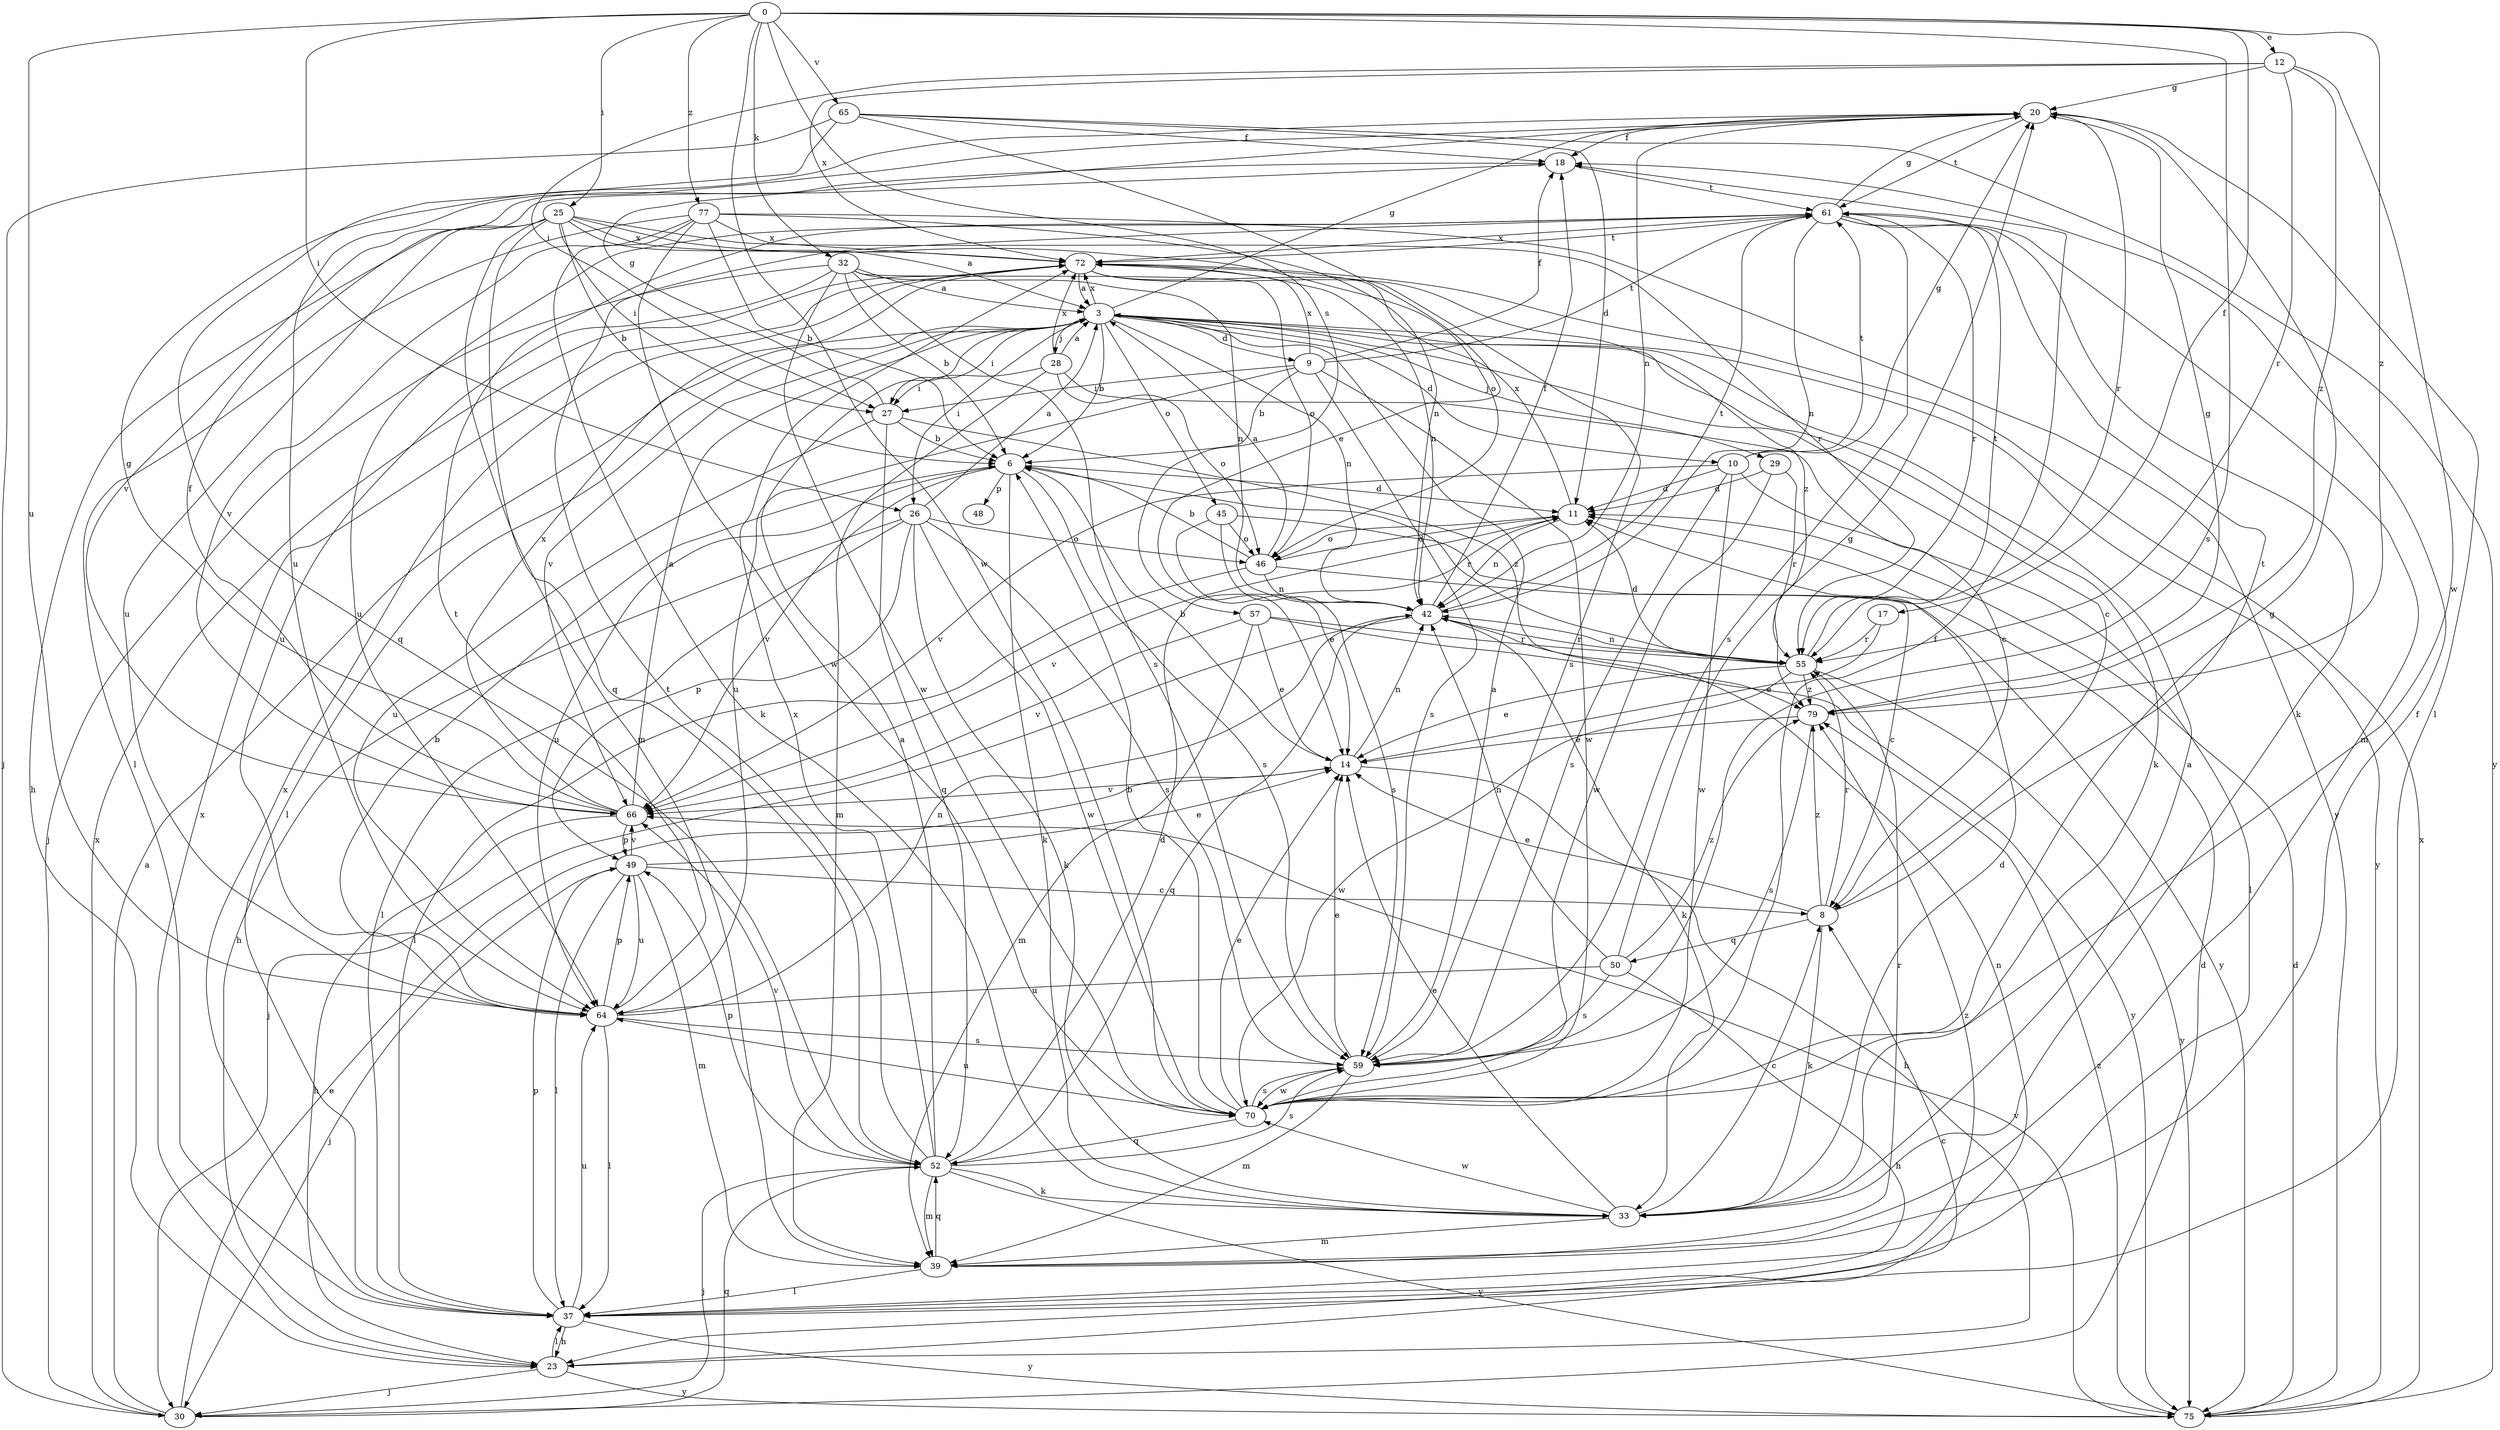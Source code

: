 strict digraph  {
0;
3;
6;
8;
9;
10;
11;
12;
14;
17;
18;
20;
23;
25;
26;
27;
28;
29;
30;
32;
33;
37;
39;
42;
45;
46;
48;
49;
50;
52;
55;
57;
59;
61;
64;
65;
66;
70;
72;
75;
77;
79;
0 -> 12  [label=e];
0 -> 17  [label=f];
0 -> 25  [label=i];
0 -> 26  [label=i];
0 -> 32  [label=k];
0 -> 57  [label=s];
0 -> 59  [label=s];
0 -> 64  [label=u];
0 -> 65  [label=v];
0 -> 70  [label=w];
0 -> 77  [label=z];
0 -> 79  [label=z];
3 -> 6  [label=b];
3 -> 8  [label=c];
3 -> 9  [label=d];
3 -> 10  [label=d];
3 -> 20  [label=g];
3 -> 26  [label=i];
3 -> 27  [label=i];
3 -> 28  [label=j];
3 -> 29  [label=j];
3 -> 33  [label=k];
3 -> 37  [label=l];
3 -> 42  [label=n];
3 -> 45  [label=o];
3 -> 66  [label=v];
3 -> 72  [label=x];
3 -> 75  [label=y];
6 -> 11  [label=d];
6 -> 33  [label=k];
6 -> 48  [label=p];
6 -> 55  [label=r];
6 -> 59  [label=s];
6 -> 64  [label=u];
6 -> 66  [label=v];
8 -> 14  [label=e];
8 -> 33  [label=k];
8 -> 50  [label=q];
8 -> 55  [label=r];
8 -> 61  [label=t];
8 -> 79  [label=z];
9 -> 6  [label=b];
9 -> 18  [label=f];
9 -> 27  [label=i];
9 -> 59  [label=s];
9 -> 61  [label=t];
9 -> 64  [label=u];
9 -> 70  [label=w];
9 -> 72  [label=x];
10 -> 11  [label=d];
10 -> 20  [label=g];
10 -> 37  [label=l];
10 -> 59  [label=s];
10 -> 61  [label=t];
10 -> 66  [label=v];
10 -> 70  [label=w];
11 -> 42  [label=n];
11 -> 46  [label=o];
11 -> 66  [label=v];
11 -> 72  [label=x];
12 -> 20  [label=g];
12 -> 27  [label=i];
12 -> 55  [label=r];
12 -> 70  [label=w];
12 -> 72  [label=x];
12 -> 79  [label=z];
14 -> 6  [label=b];
14 -> 23  [label=h];
14 -> 42  [label=n];
14 -> 66  [label=v];
17 -> 14  [label=e];
17 -> 55  [label=r];
18 -> 61  [label=t];
18 -> 66  [label=v];
20 -> 18  [label=f];
20 -> 37  [label=l];
20 -> 42  [label=n];
20 -> 55  [label=r];
20 -> 61  [label=t];
20 -> 64  [label=u];
23 -> 8  [label=c];
23 -> 30  [label=j];
23 -> 37  [label=l];
23 -> 72  [label=x];
23 -> 75  [label=y];
25 -> 3  [label=a];
25 -> 6  [label=b];
25 -> 23  [label=h];
25 -> 27  [label=i];
25 -> 39  [label=m];
25 -> 46  [label=o];
25 -> 52  [label=q];
25 -> 55  [label=r];
25 -> 64  [label=u];
25 -> 72  [label=x];
26 -> 3  [label=a];
26 -> 23  [label=h];
26 -> 33  [label=k];
26 -> 37  [label=l];
26 -> 46  [label=o];
26 -> 49  [label=p];
26 -> 59  [label=s];
26 -> 70  [label=w];
27 -> 6  [label=b];
27 -> 20  [label=g];
27 -> 52  [label=q];
27 -> 64  [label=u];
27 -> 79  [label=z];
28 -> 3  [label=a];
28 -> 8  [label=c];
28 -> 27  [label=i];
28 -> 39  [label=m];
28 -> 46  [label=o];
28 -> 72  [label=x];
29 -> 11  [label=d];
29 -> 55  [label=r];
29 -> 70  [label=w];
30 -> 3  [label=a];
30 -> 11  [label=d];
30 -> 14  [label=e];
30 -> 52  [label=q];
30 -> 72  [label=x];
32 -> 3  [label=a];
32 -> 6  [label=b];
32 -> 30  [label=j];
32 -> 42  [label=n];
32 -> 46  [label=o];
32 -> 59  [label=s];
32 -> 64  [label=u];
32 -> 70  [label=w];
33 -> 3  [label=a];
33 -> 8  [label=c];
33 -> 11  [label=d];
33 -> 14  [label=e];
33 -> 39  [label=m];
33 -> 70  [label=w];
37 -> 23  [label=h];
37 -> 42  [label=n];
37 -> 49  [label=p];
37 -> 64  [label=u];
37 -> 72  [label=x];
37 -> 75  [label=y];
37 -> 79  [label=z];
39 -> 18  [label=f];
39 -> 37  [label=l];
39 -> 52  [label=q];
39 -> 55  [label=r];
42 -> 18  [label=f];
42 -> 30  [label=j];
42 -> 33  [label=k];
42 -> 52  [label=q];
42 -> 55  [label=r];
42 -> 61  [label=t];
45 -> 14  [label=e];
45 -> 46  [label=o];
45 -> 59  [label=s];
45 -> 75  [label=y];
46 -> 3  [label=a];
46 -> 6  [label=b];
46 -> 8  [label=c];
46 -> 11  [label=d];
46 -> 37  [label=l];
46 -> 42  [label=n];
49 -> 8  [label=c];
49 -> 14  [label=e];
49 -> 30  [label=j];
49 -> 37  [label=l];
49 -> 39  [label=m];
49 -> 64  [label=u];
49 -> 66  [label=v];
50 -> 20  [label=g];
50 -> 23  [label=h];
50 -> 42  [label=n];
50 -> 59  [label=s];
50 -> 64  [label=u];
50 -> 79  [label=z];
52 -> 3  [label=a];
52 -> 11  [label=d];
52 -> 30  [label=j];
52 -> 33  [label=k];
52 -> 39  [label=m];
52 -> 49  [label=p];
52 -> 59  [label=s];
52 -> 61  [label=t];
52 -> 66  [label=v];
52 -> 72  [label=x];
52 -> 75  [label=y];
55 -> 11  [label=d];
55 -> 14  [label=e];
55 -> 42  [label=n];
55 -> 61  [label=t];
55 -> 70  [label=w];
55 -> 75  [label=y];
55 -> 79  [label=z];
57 -> 14  [label=e];
57 -> 39  [label=m];
57 -> 55  [label=r];
57 -> 66  [label=v];
57 -> 75  [label=y];
59 -> 3  [label=a];
59 -> 14  [label=e];
59 -> 39  [label=m];
59 -> 70  [label=w];
61 -> 20  [label=g];
61 -> 33  [label=k];
61 -> 39  [label=m];
61 -> 42  [label=n];
61 -> 55  [label=r];
61 -> 59  [label=s];
61 -> 64  [label=u];
61 -> 72  [label=x];
64 -> 6  [label=b];
64 -> 37  [label=l];
64 -> 42  [label=n];
64 -> 49  [label=p];
64 -> 59  [label=s];
64 -> 61  [label=t];
65 -> 11  [label=d];
65 -> 14  [label=e];
65 -> 18  [label=f];
65 -> 30  [label=j];
65 -> 52  [label=q];
65 -> 75  [label=y];
66 -> 3  [label=a];
66 -> 18  [label=f];
66 -> 20  [label=g];
66 -> 23  [label=h];
66 -> 49  [label=p];
66 -> 72  [label=x];
70 -> 6  [label=b];
70 -> 14  [label=e];
70 -> 18  [label=f];
70 -> 20  [label=g];
70 -> 52  [label=q];
70 -> 59  [label=s];
70 -> 64  [label=u];
72 -> 3  [label=a];
72 -> 42  [label=n];
72 -> 59  [label=s];
72 -> 61  [label=t];
72 -> 79  [label=z];
75 -> 11  [label=d];
75 -> 66  [label=v];
75 -> 72  [label=x];
75 -> 79  [label=z];
77 -> 6  [label=b];
77 -> 33  [label=k];
77 -> 37  [label=l];
77 -> 42  [label=n];
77 -> 66  [label=v];
77 -> 70  [label=w];
77 -> 72  [label=x];
77 -> 75  [label=y];
79 -> 14  [label=e];
79 -> 20  [label=g];
79 -> 59  [label=s];
}
